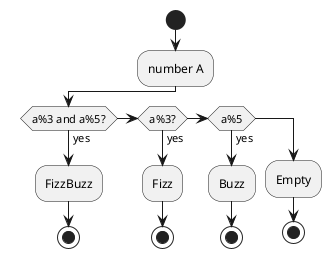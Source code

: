 @startuml
start

:number A;

if (a%3 and a%5?) then (yes)
    :FizzBuzz;
    stop
else if (a%3?) then (yes)
        :Fizz;
        stop
else if (a%5) then (yes)
         :Buzz;
         stop
else
         :Empty;
         stop
endif
@enduml